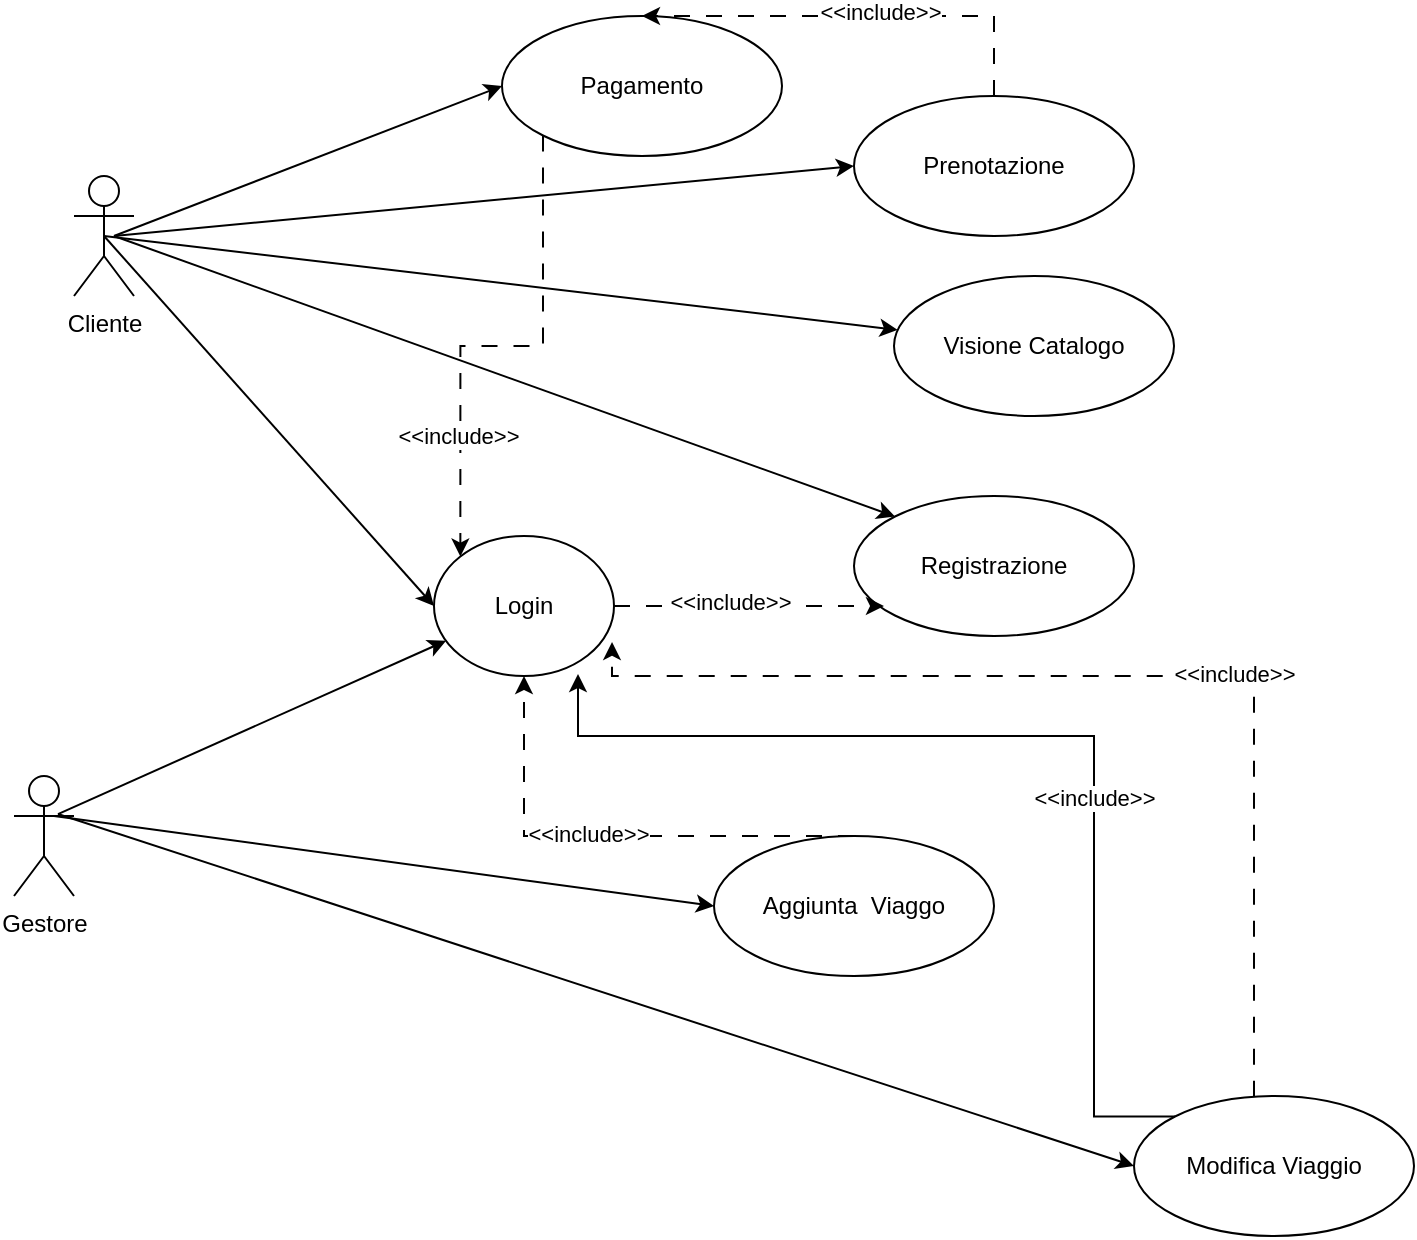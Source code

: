 <mxfile version="22.1.3" type="github">
  <diagram name="Pagina-1" id="CG3OLdO0vx5EQU4jVLVG">
    <mxGraphModel dx="1086" dy="815" grid="1" gridSize="10" guides="1" tooltips="1" connect="1" arrows="1" fold="1" page="1" pageScale="1" pageWidth="827" pageHeight="1169" math="0" shadow="0">
      <root>
        <mxCell id="0" />
        <mxCell id="1" parent="0" />
        <mxCell id="i-kk9Wh4xDvWfMGTQbIF-1" value="Cliente" style="shape=umlActor;verticalLabelPosition=bottom;verticalAlign=top;html=1;" vertex="1" parent="1">
          <mxGeometry x="130" y="100" width="30" height="60" as="geometry" />
        </mxCell>
        <mxCell id="i-kk9Wh4xDvWfMGTQbIF-2" value="Gestore" style="shape=umlActor;verticalLabelPosition=bottom;verticalAlign=top;html=1;" vertex="1" parent="1">
          <mxGeometry x="100" y="400" width="30" height="60" as="geometry" />
        </mxCell>
        <mxCell id="i-kk9Wh4xDvWfMGTQbIF-3" value="Visione Catalogo" style="ellipse;whiteSpace=wrap;html=1;" vertex="1" parent="1">
          <mxGeometry x="540" y="150" width="140" height="70" as="geometry" />
        </mxCell>
        <mxCell id="i-kk9Wh4xDvWfMGTQbIF-4" value="Modifica Viaggio" style="ellipse;whiteSpace=wrap;html=1;" vertex="1" parent="1">
          <mxGeometry x="660" y="560" width="140" height="70" as="geometry" />
        </mxCell>
        <mxCell id="i-kk9Wh4xDvWfMGTQbIF-36" style="edgeStyle=orthogonalEdgeStyle;rounded=0;orthogonalLoop=1;jettySize=auto;html=1;entryX=0.5;entryY=1;entryDx=0;entryDy=0;dashed=1;dashPattern=8 8;" edge="1" parent="1" source="i-kk9Wh4xDvWfMGTQbIF-5" target="i-kk9Wh4xDvWfMGTQbIF-7">
          <mxGeometry relative="1" as="geometry">
            <Array as="points">
              <mxPoint x="355" y="430" />
            </Array>
          </mxGeometry>
        </mxCell>
        <mxCell id="i-kk9Wh4xDvWfMGTQbIF-37" value="&amp;lt;&amp;lt;include&amp;gt;&amp;gt;" style="edgeLabel;html=1;align=center;verticalAlign=middle;resizable=0;points=[];" vertex="1" connectable="0" parent="i-kk9Wh4xDvWfMGTQbIF-36">
          <mxGeometry x="0.086" y="-1" relative="1" as="geometry">
            <mxPoint as="offset" />
          </mxGeometry>
        </mxCell>
        <mxCell id="i-kk9Wh4xDvWfMGTQbIF-5" value="Aggiunta&amp;nbsp; Viaggo" style="ellipse;whiteSpace=wrap;html=1;" vertex="1" parent="1">
          <mxGeometry x="450" y="430" width="140" height="70" as="geometry" />
        </mxCell>
        <mxCell id="i-kk9Wh4xDvWfMGTQbIF-40" style="edgeStyle=orthogonalEdgeStyle;rounded=0;orthogonalLoop=1;jettySize=auto;html=1;exitX=0;exitY=1;exitDx=0;exitDy=0;entryX=0;entryY=0;entryDx=0;entryDy=0;dashed=1;dashPattern=8 8;" edge="1" parent="1" source="i-kk9Wh4xDvWfMGTQbIF-6" target="i-kk9Wh4xDvWfMGTQbIF-7">
          <mxGeometry relative="1" as="geometry" />
        </mxCell>
        <mxCell id="i-kk9Wh4xDvWfMGTQbIF-41" value="&amp;lt;&amp;lt;include&amp;gt;&amp;gt;" style="edgeLabel;html=1;align=center;verticalAlign=middle;resizable=0;points=[];" vertex="1" connectable="0" parent="i-kk9Wh4xDvWfMGTQbIF-40">
          <mxGeometry x="0.521" y="-1" relative="1" as="geometry">
            <mxPoint as="offset" />
          </mxGeometry>
        </mxCell>
        <mxCell id="i-kk9Wh4xDvWfMGTQbIF-6" value="Pagamento" style="ellipse;whiteSpace=wrap;html=1;" vertex="1" parent="1">
          <mxGeometry x="344" y="20" width="140" height="70" as="geometry" />
        </mxCell>
        <mxCell id="i-kk9Wh4xDvWfMGTQbIF-7" value="Login" style="ellipse;whiteSpace=wrap;html=1;" vertex="1" parent="1">
          <mxGeometry x="310" y="280" width="90" height="70" as="geometry" />
        </mxCell>
        <mxCell id="i-kk9Wh4xDvWfMGTQbIF-8" value="Registrazione" style="ellipse;whiteSpace=wrap;html=1;" vertex="1" parent="1">
          <mxGeometry x="520" y="260" width="140" height="70" as="geometry" />
        </mxCell>
        <mxCell id="i-kk9Wh4xDvWfMGTQbIF-9" value="" style="endArrow=classic;html=1;rounded=0;entryX=0;entryY=0.5;entryDx=0;entryDy=0;" edge="1" parent="1" target="i-kk9Wh4xDvWfMGTQbIF-6">
          <mxGeometry width="50" height="50" relative="1" as="geometry">
            <mxPoint x="150" y="130" as="sourcePoint" />
            <mxPoint x="250" y="110" as="targetPoint" />
          </mxGeometry>
        </mxCell>
        <mxCell id="i-kk9Wh4xDvWfMGTQbIF-10" value="" style="endArrow=classic;html=1;rounded=0;exitX=0.5;exitY=0.5;exitDx=0;exitDy=0;exitPerimeter=0;" edge="1" parent="1" source="i-kk9Wh4xDvWfMGTQbIF-1" target="i-kk9Wh4xDvWfMGTQbIF-3">
          <mxGeometry width="50" height="50" relative="1" as="geometry">
            <mxPoint x="170" y="134" as="sourcePoint" />
            <mxPoint x="354" y="65" as="targetPoint" />
          </mxGeometry>
        </mxCell>
        <mxCell id="i-kk9Wh4xDvWfMGTQbIF-11" value="" style="endArrow=classic;html=1;rounded=0;exitX=0.5;exitY=0.5;exitDx=0;exitDy=0;exitPerimeter=0;entryX=0;entryY=0.5;entryDx=0;entryDy=0;" edge="1" parent="1" source="i-kk9Wh4xDvWfMGTQbIF-1" target="i-kk9Wh4xDvWfMGTQbIF-7">
          <mxGeometry width="50" height="50" relative="1" as="geometry">
            <mxPoint x="155" y="140" as="sourcePoint" />
            <mxPoint x="550" y="144" as="targetPoint" />
          </mxGeometry>
        </mxCell>
        <mxCell id="i-kk9Wh4xDvWfMGTQbIF-12" value="" style="endArrow=classic;html=1;rounded=0;entryX=0;entryY=0;entryDx=0;entryDy=0;" edge="1" parent="1" target="i-kk9Wh4xDvWfMGTQbIF-8">
          <mxGeometry width="50" height="50" relative="1" as="geometry">
            <mxPoint x="150" y="130" as="sourcePoint" />
            <mxPoint x="550" y="144" as="targetPoint" />
          </mxGeometry>
        </mxCell>
        <mxCell id="i-kk9Wh4xDvWfMGTQbIF-13" value="" style="endArrow=classic;html=1;rounded=0;exitX=0.733;exitY=0.317;exitDx=0;exitDy=0;exitPerimeter=0;entryX=0;entryY=0.5;entryDx=0;entryDy=0;" edge="1" parent="1" source="i-kk9Wh4xDvWfMGTQbIF-2" target="i-kk9Wh4xDvWfMGTQbIF-4">
          <mxGeometry width="50" height="50" relative="1" as="geometry">
            <mxPoint x="155" y="140" as="sourcePoint" />
            <mxPoint x="320" y="325" as="targetPoint" />
          </mxGeometry>
        </mxCell>
        <mxCell id="i-kk9Wh4xDvWfMGTQbIF-14" value="" style="endArrow=classic;html=1;rounded=0;exitX=0.733;exitY=0.317;exitDx=0;exitDy=0;exitPerimeter=0;" edge="1" parent="1" source="i-kk9Wh4xDvWfMGTQbIF-2" target="i-kk9Wh4xDvWfMGTQbIF-7">
          <mxGeometry width="50" height="50" relative="1" as="geometry">
            <mxPoint x="132" y="429" as="sourcePoint" />
            <mxPoint x="480" y="455" as="targetPoint" />
          </mxGeometry>
        </mxCell>
        <mxCell id="i-kk9Wh4xDvWfMGTQbIF-15" value="" style="endArrow=classic;html=1;rounded=0;entryX=0;entryY=0.5;entryDx=0;entryDy=0;" edge="1" parent="1" target="i-kk9Wh4xDvWfMGTQbIF-5">
          <mxGeometry width="50" height="50" relative="1" as="geometry">
            <mxPoint x="120" y="420" as="sourcePoint" />
            <mxPoint x="336" y="347" as="targetPoint" />
          </mxGeometry>
        </mxCell>
        <mxCell id="i-kk9Wh4xDvWfMGTQbIF-42" style="edgeStyle=orthogonalEdgeStyle;rounded=0;orthogonalLoop=1;jettySize=auto;html=1;exitX=0.5;exitY=0;exitDx=0;exitDy=0;entryX=0.5;entryY=0;entryDx=0;entryDy=0;dashed=1;dashPattern=8 8;" edge="1" parent="1" source="i-kk9Wh4xDvWfMGTQbIF-16" target="i-kk9Wh4xDvWfMGTQbIF-6">
          <mxGeometry relative="1" as="geometry">
            <Array as="points">
              <mxPoint x="590" y="20" />
            </Array>
          </mxGeometry>
        </mxCell>
        <mxCell id="i-kk9Wh4xDvWfMGTQbIF-43" value="&amp;lt;&amp;lt;include&amp;gt;&amp;gt;" style="edgeLabel;html=1;align=center;verticalAlign=middle;resizable=0;points=[];" vertex="1" connectable="0" parent="i-kk9Wh4xDvWfMGTQbIF-42">
          <mxGeometry x="-0.102" y="-2" relative="1" as="geometry">
            <mxPoint as="offset" />
          </mxGeometry>
        </mxCell>
        <mxCell id="i-kk9Wh4xDvWfMGTQbIF-16" value="Prenotazione" style="ellipse;whiteSpace=wrap;html=1;" vertex="1" parent="1">
          <mxGeometry x="520" y="60" width="140" height="70" as="geometry" />
        </mxCell>
        <mxCell id="i-kk9Wh4xDvWfMGTQbIF-17" value="" style="endArrow=classic;html=1;rounded=0;entryX=0;entryY=0.5;entryDx=0;entryDy=0;" edge="1" parent="1" target="i-kk9Wh4xDvWfMGTQbIF-16">
          <mxGeometry width="50" height="50" relative="1" as="geometry">
            <mxPoint x="150" y="130" as="sourcePoint" />
            <mxPoint x="354" y="65" as="targetPoint" />
          </mxGeometry>
        </mxCell>
        <mxCell id="i-kk9Wh4xDvWfMGTQbIF-25" style="edgeStyle=orthogonalEdgeStyle;rounded=0;orthogonalLoop=1;jettySize=auto;html=1;entryX=0.989;entryY=0.757;entryDx=0;entryDy=0;entryPerimeter=0;dashed=1;dashPattern=8 8;" edge="1" parent="1" source="i-kk9Wh4xDvWfMGTQbIF-4" target="i-kk9Wh4xDvWfMGTQbIF-7">
          <mxGeometry relative="1" as="geometry">
            <Array as="points">
              <mxPoint x="720" y="350" />
              <mxPoint x="399" y="350" />
            </Array>
          </mxGeometry>
        </mxCell>
        <mxCell id="i-kk9Wh4xDvWfMGTQbIF-33" value="&amp;lt;&amp;lt;include&amp;gt;&amp;gt;" style="edgeLabel;html=1;align=center;verticalAlign=middle;resizable=0;points=[];" vertex="1" connectable="0" parent="i-kk9Wh4xDvWfMGTQbIF-25">
          <mxGeometry x="-0.196" y="-1" relative="1" as="geometry">
            <mxPoint as="offset" />
          </mxGeometry>
        </mxCell>
        <mxCell id="i-kk9Wh4xDvWfMGTQbIF-34" style="edgeStyle=orthogonalEdgeStyle;rounded=0;orthogonalLoop=1;jettySize=auto;html=1;exitX=0;exitY=0;exitDx=0;exitDy=0;entryX=0.8;entryY=0.986;entryDx=0;entryDy=0;entryPerimeter=0;" edge="1" parent="1" source="i-kk9Wh4xDvWfMGTQbIF-4" target="i-kk9Wh4xDvWfMGTQbIF-7">
          <mxGeometry relative="1" as="geometry">
            <Array as="points">
              <mxPoint x="640" y="570" />
              <mxPoint x="640" y="380" />
              <mxPoint x="382" y="380" />
            </Array>
          </mxGeometry>
        </mxCell>
        <mxCell id="i-kk9Wh4xDvWfMGTQbIF-35" value="&amp;lt;&amp;lt;include&amp;gt;&amp;gt;" style="edgeLabel;html=1;align=center;verticalAlign=middle;resizable=0;points=[];" vertex="1" connectable="0" parent="i-kk9Wh4xDvWfMGTQbIF-34">
          <mxGeometry x="-0.231" relative="1" as="geometry">
            <mxPoint as="offset" />
          </mxGeometry>
        </mxCell>
        <mxCell id="i-kk9Wh4xDvWfMGTQbIF-38" style="edgeStyle=orthogonalEdgeStyle;rounded=0;orthogonalLoop=1;jettySize=auto;html=1;entryX=0.107;entryY=0.786;entryDx=0;entryDy=0;entryPerimeter=0;dashed=1;dashPattern=8 8;" edge="1" parent="1" source="i-kk9Wh4xDvWfMGTQbIF-7" target="i-kk9Wh4xDvWfMGTQbIF-8">
          <mxGeometry relative="1" as="geometry" />
        </mxCell>
        <mxCell id="i-kk9Wh4xDvWfMGTQbIF-39" value="&amp;lt;&amp;lt;include&amp;gt;&amp;gt;" style="edgeLabel;html=1;align=center;verticalAlign=middle;resizable=0;points=[];" vertex="1" connectable="0" parent="i-kk9Wh4xDvWfMGTQbIF-38">
          <mxGeometry x="-0.141" y="2" relative="1" as="geometry">
            <mxPoint as="offset" />
          </mxGeometry>
        </mxCell>
      </root>
    </mxGraphModel>
  </diagram>
</mxfile>
